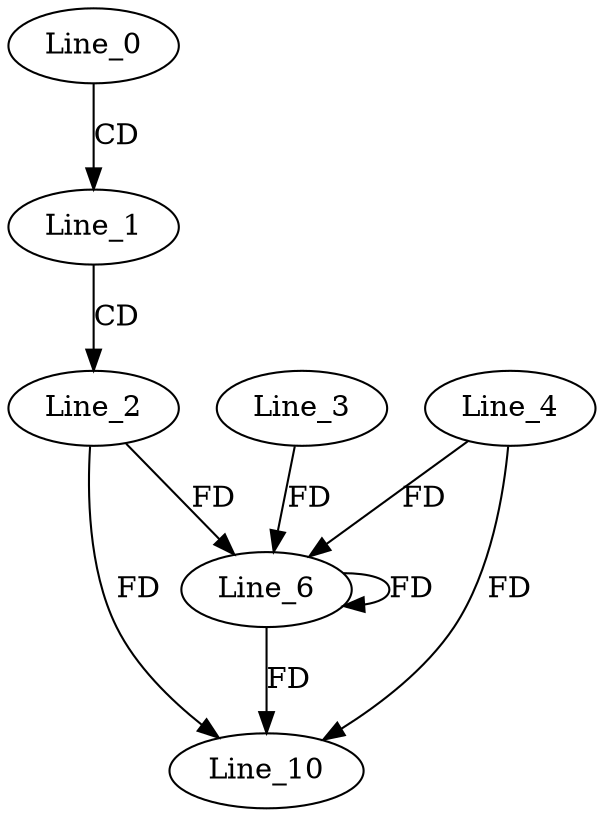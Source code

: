 digraph G {
  Line_0;
  Line_1;
  Line_2;
  Line_4;
  Line_6;
  Line_6;
  Line_3;
  Line_10;
  Line_0 -> Line_1 [ label="CD" ];
  Line_1 -> Line_2 [ label="CD" ];
  Line_4 -> Line_6 [ label="FD" ];
  Line_6 -> Line_6 [ label="FD" ];
  Line_2 -> Line_6 [ label="FD" ];
  Line_3 -> Line_6 [ label="FD" ];
  Line_2 -> Line_10 [ label="FD" ];
  Line_4 -> Line_10 [ label="FD" ];
  Line_6 -> Line_10 [ label="FD" ];
}
